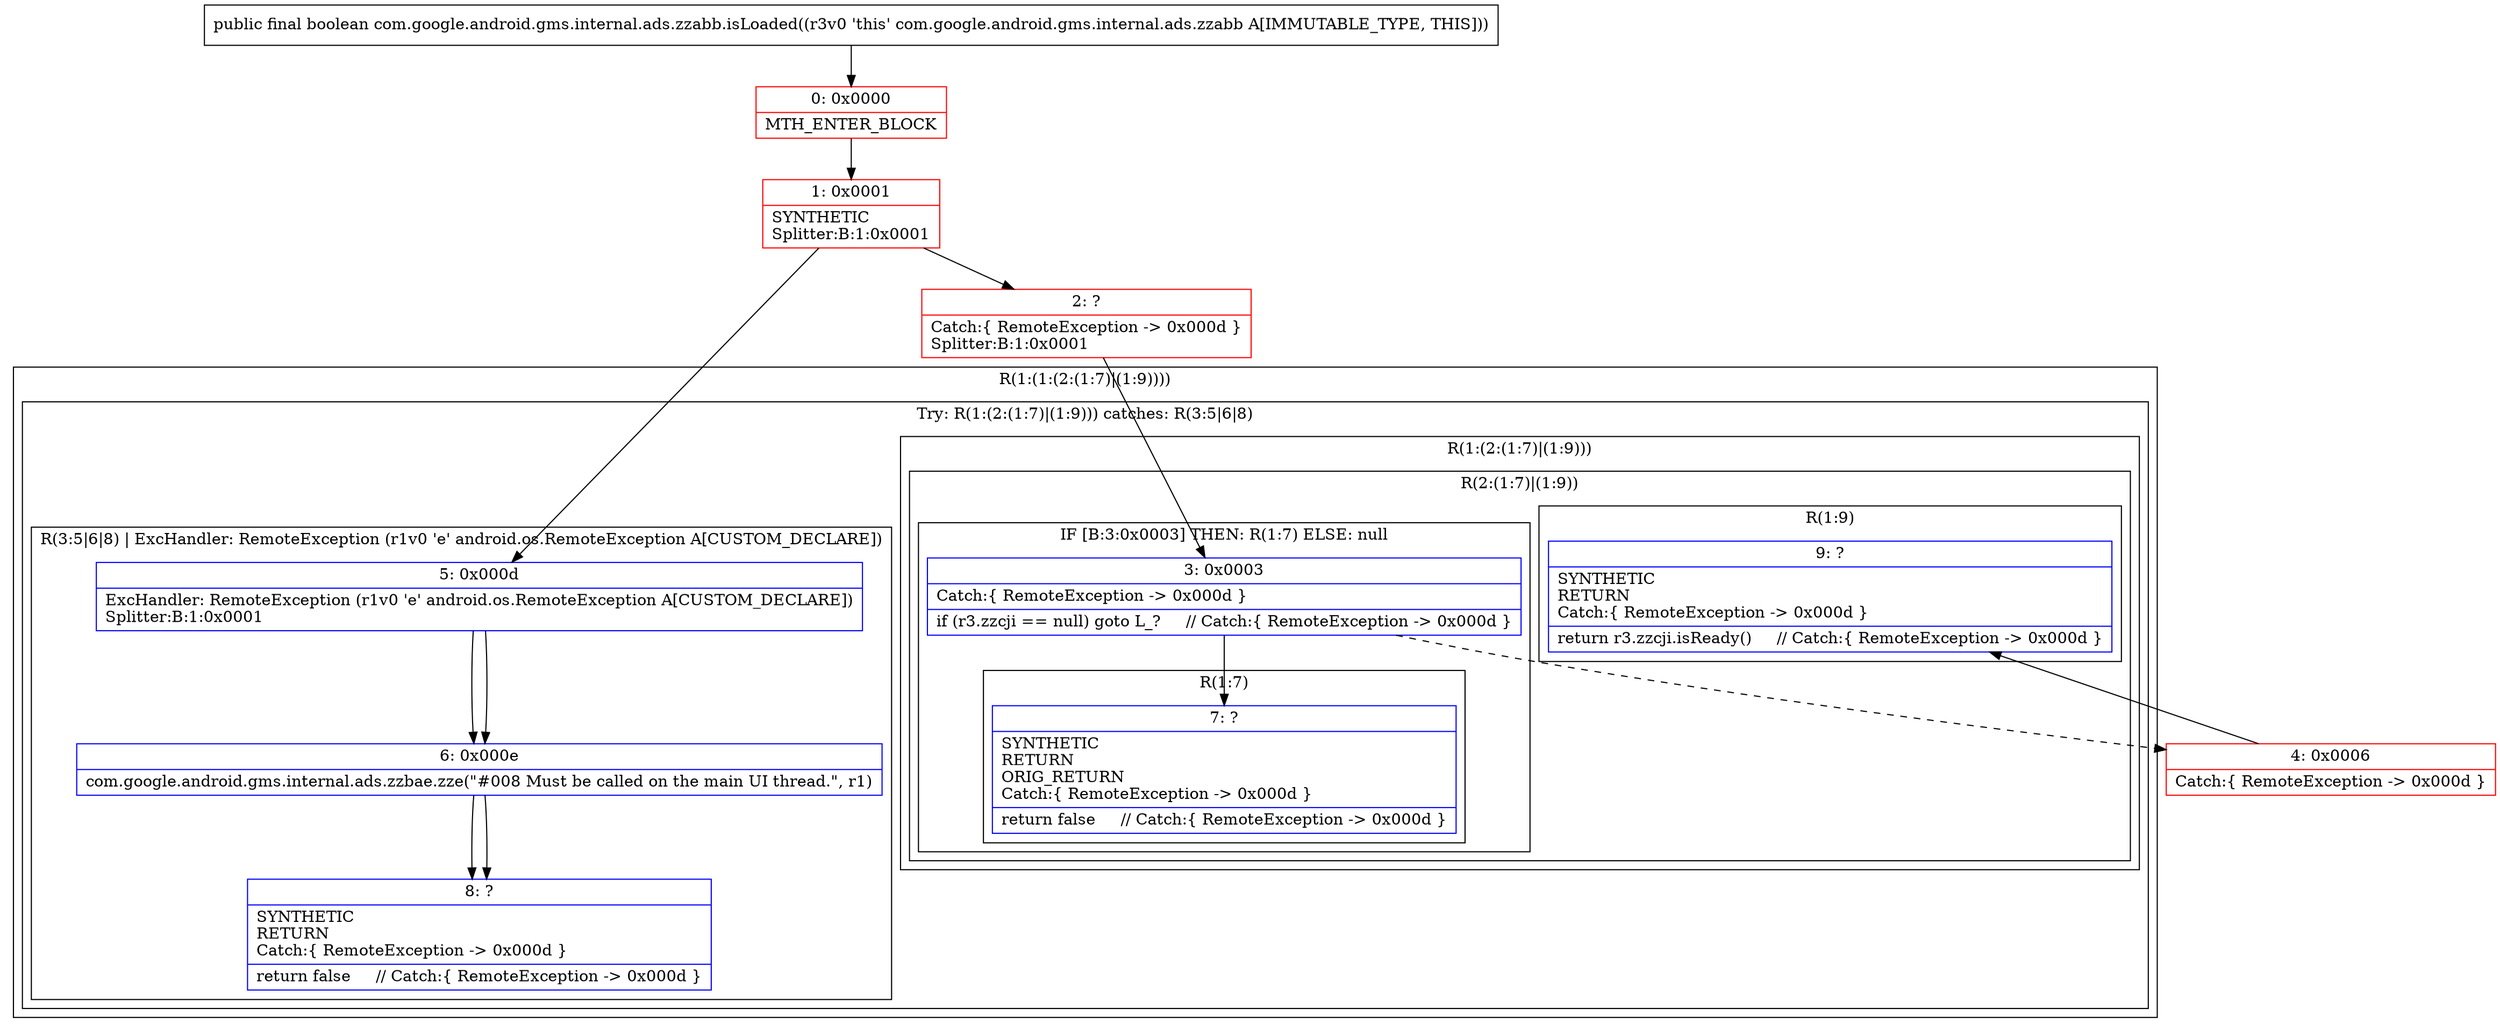 digraph "CFG forcom.google.android.gms.internal.ads.zzabb.isLoaded()Z" {
subgraph cluster_Region_561205209 {
label = "R(1:(1:(2:(1:7)|(1:9))))";
node [shape=record,color=blue];
subgraph cluster_TryCatchRegion_693324202 {
label = "Try: R(1:(2:(1:7)|(1:9))) catches: R(3:5|6|8)";
node [shape=record,color=blue];
subgraph cluster_Region_742553537 {
label = "R(1:(2:(1:7)|(1:9)))";
node [shape=record,color=blue];
subgraph cluster_Region_396747272 {
label = "R(2:(1:7)|(1:9))";
node [shape=record,color=blue];
subgraph cluster_IfRegion_747862690 {
label = "IF [B:3:0x0003] THEN: R(1:7) ELSE: null";
node [shape=record,color=blue];
Node_3 [shape=record,label="{3\:\ 0x0003|Catch:\{ RemoteException \-\> 0x000d \}\l|if (r3.zzcji == null) goto L_?     \/\/ Catch:\{ RemoteException \-\> 0x000d \}\l}"];
subgraph cluster_Region_532572291 {
label = "R(1:7)";
node [shape=record,color=blue];
Node_7 [shape=record,label="{7\:\ ?|SYNTHETIC\lRETURN\lORIG_RETURN\lCatch:\{ RemoteException \-\> 0x000d \}\l|return false     \/\/ Catch:\{ RemoteException \-\> 0x000d \}\l}"];
}
}
subgraph cluster_Region_553515210 {
label = "R(1:9)";
node [shape=record,color=blue];
Node_9 [shape=record,label="{9\:\ ?|SYNTHETIC\lRETURN\lCatch:\{ RemoteException \-\> 0x000d \}\l|return r3.zzcji.isReady()     \/\/ Catch:\{ RemoteException \-\> 0x000d \}\l}"];
}
}
}
subgraph cluster_Region_418442111 {
label = "R(3:5|6|8) | ExcHandler: RemoteException (r1v0 'e' android.os.RemoteException A[CUSTOM_DECLARE])\l";
node [shape=record,color=blue];
Node_5 [shape=record,label="{5\:\ 0x000d|ExcHandler: RemoteException (r1v0 'e' android.os.RemoteException A[CUSTOM_DECLARE])\lSplitter:B:1:0x0001\l}"];
Node_6 [shape=record,label="{6\:\ 0x000e|com.google.android.gms.internal.ads.zzbae.zze(\"#008 Must be called on the main UI thread.\", r1)\l}"];
Node_8 [shape=record,label="{8\:\ ?|SYNTHETIC\lRETURN\lCatch:\{ RemoteException \-\> 0x000d \}\l|return false     \/\/ Catch:\{ RemoteException \-\> 0x000d \}\l}"];
}
}
}
subgraph cluster_Region_418442111 {
label = "R(3:5|6|8) | ExcHandler: RemoteException (r1v0 'e' android.os.RemoteException A[CUSTOM_DECLARE])\l";
node [shape=record,color=blue];
Node_5 [shape=record,label="{5\:\ 0x000d|ExcHandler: RemoteException (r1v0 'e' android.os.RemoteException A[CUSTOM_DECLARE])\lSplitter:B:1:0x0001\l}"];
Node_6 [shape=record,label="{6\:\ 0x000e|com.google.android.gms.internal.ads.zzbae.zze(\"#008 Must be called on the main UI thread.\", r1)\l}"];
Node_8 [shape=record,label="{8\:\ ?|SYNTHETIC\lRETURN\lCatch:\{ RemoteException \-\> 0x000d \}\l|return false     \/\/ Catch:\{ RemoteException \-\> 0x000d \}\l}"];
}
Node_0 [shape=record,color=red,label="{0\:\ 0x0000|MTH_ENTER_BLOCK\l}"];
Node_1 [shape=record,color=red,label="{1\:\ 0x0001|SYNTHETIC\lSplitter:B:1:0x0001\l}"];
Node_2 [shape=record,color=red,label="{2\:\ ?|Catch:\{ RemoteException \-\> 0x000d \}\lSplitter:B:1:0x0001\l}"];
Node_4 [shape=record,color=red,label="{4\:\ 0x0006|Catch:\{ RemoteException \-\> 0x000d \}\l}"];
MethodNode[shape=record,label="{public final boolean com.google.android.gms.internal.ads.zzabb.isLoaded((r3v0 'this' com.google.android.gms.internal.ads.zzabb A[IMMUTABLE_TYPE, THIS])) }"];
MethodNode -> Node_0;
Node_3 -> Node_4[style=dashed];
Node_3 -> Node_7;
Node_5 -> Node_6;
Node_6 -> Node_8;
Node_5 -> Node_6;
Node_6 -> Node_8;
Node_0 -> Node_1;
Node_1 -> Node_2;
Node_1 -> Node_5;
Node_2 -> Node_3;
Node_4 -> Node_9;
}

